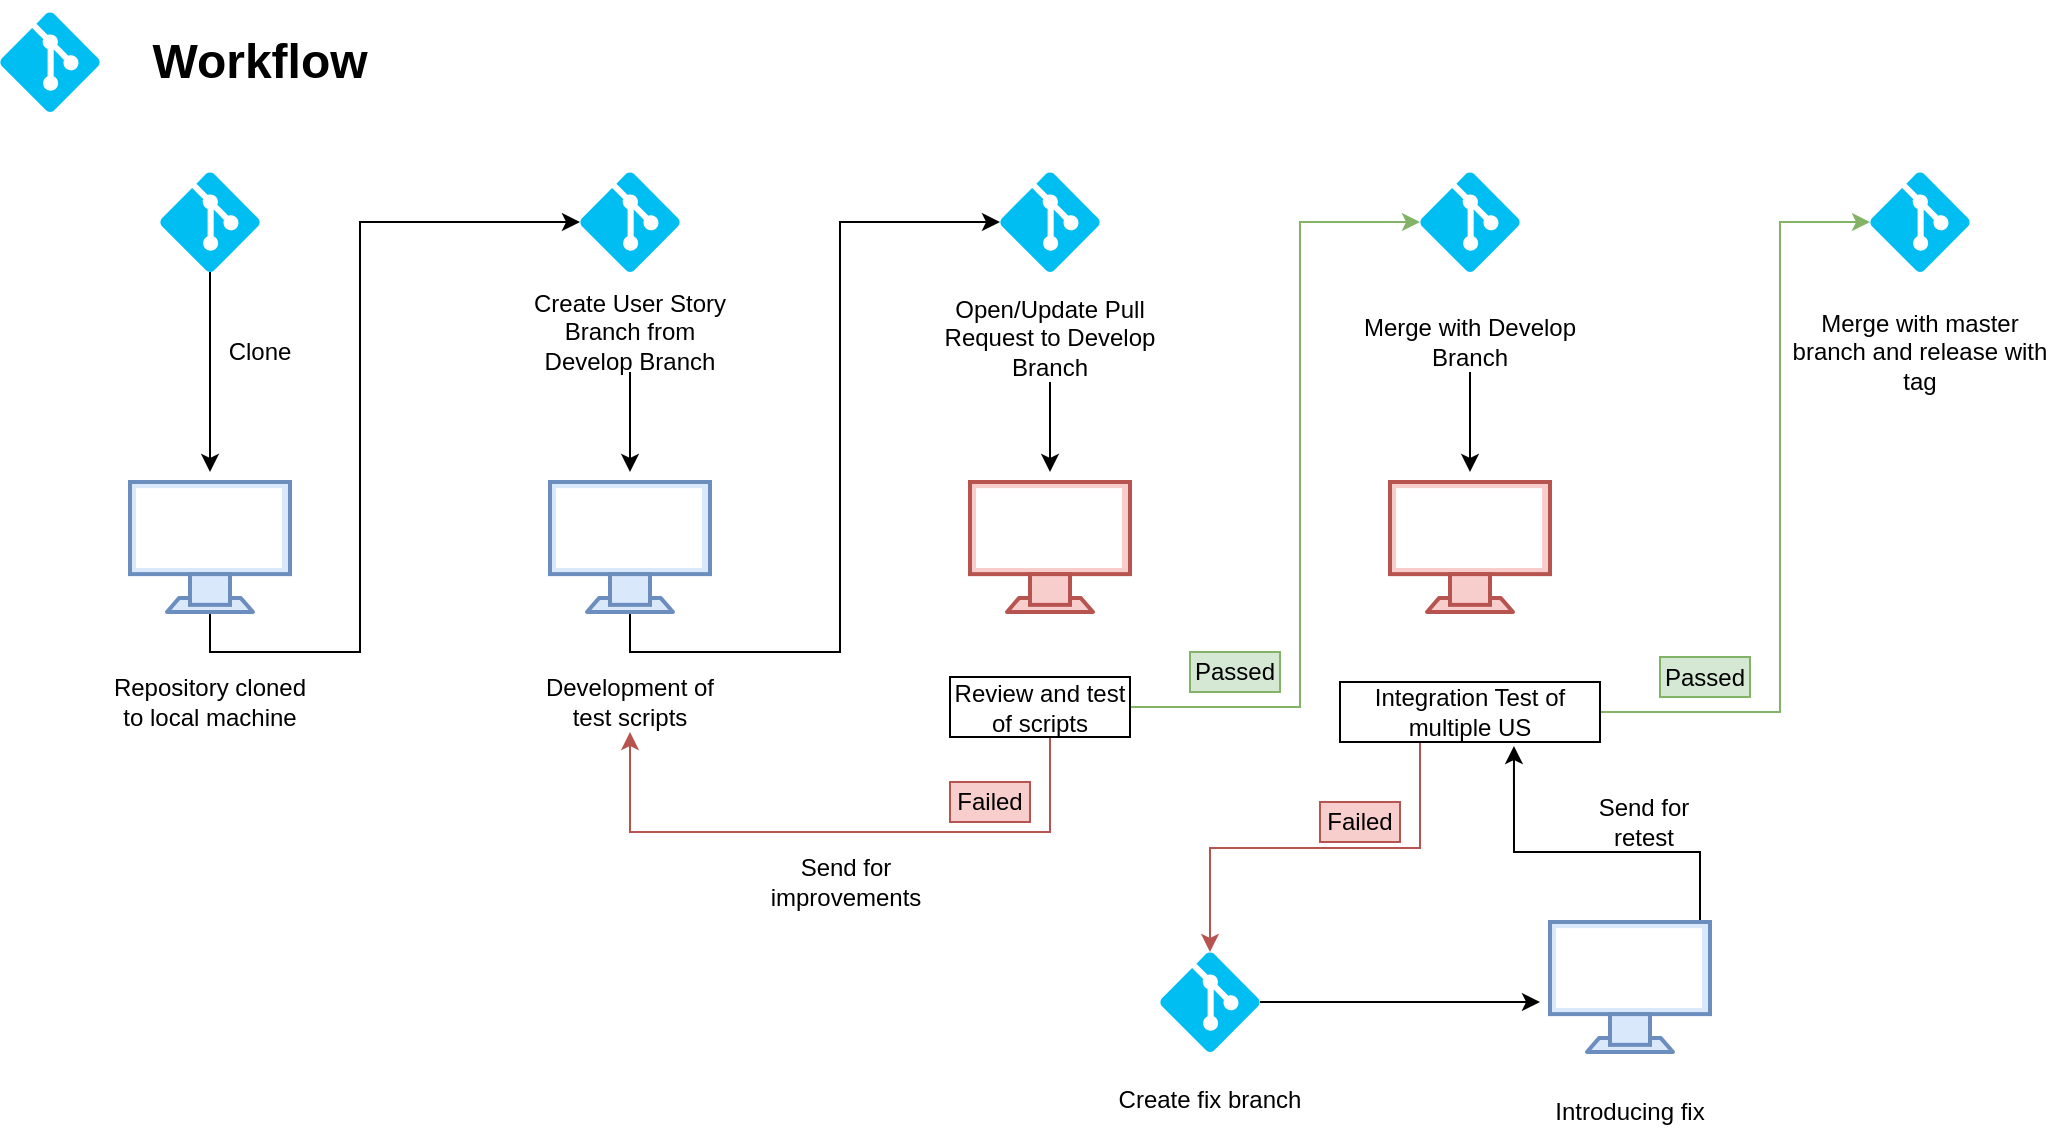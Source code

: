 <mxfile version="10.9.7" type="device"><diagram id="W8uw4-mUbEBuKJqN_2Xp" name="Page-1"><mxGraphModel dx="1426" dy="800" grid="1" gridSize="10" guides="1" tooltips="1" connect="1" arrows="1" fold="1" page="1" pageScale="1" pageWidth="827" pageHeight="1169" math="0" shadow="0"><root><mxCell id="0"/><mxCell id="1" parent="0"/><mxCell id="dO_nwpa4aHaKXENOmG1R-1" value="" style="verticalLabelPosition=bottom;html=1;verticalAlign=top;align=center;strokeColor=none;fillColor=#00BEF2;shape=mxgraph.azure.git_repository;" vertex="1" parent="1"><mxGeometry x="40" y="40" width="50" height="50" as="geometry"/></mxCell><mxCell id="dO_nwpa4aHaKXENOmG1R-2" value="&lt;h1&gt;Workflow&lt;/h1&gt;" style="text;html=1;strokeColor=none;fillColor=none;align=center;verticalAlign=middle;whiteSpace=wrap;rounded=0;" vertex="1" parent="1"><mxGeometry x="80" y="50" width="180" height="30" as="geometry"/></mxCell><mxCell id="dO_nwpa4aHaKXENOmG1R-4" value="" style="verticalLabelPosition=bottom;html=1;verticalAlign=top;align=center;strokeColor=none;fillColor=#00BEF2;shape=mxgraph.azure.git_repository;" vertex="1" parent="1"><mxGeometry x="120" y="120" width="50" height="50" as="geometry"/></mxCell><mxCell id="dO_nwpa4aHaKXENOmG1R-6" value="" style="endArrow=classic;html=1;exitX=0.5;exitY=1;exitDx=0;exitDy=0;exitPerimeter=0;entryX=0.5;entryY=0;entryDx=0;entryDy=0;entryPerimeter=0;" edge="1" parent="1" source="dO_nwpa4aHaKXENOmG1R-4"><mxGeometry width="50" height="50" relative="1" as="geometry"><mxPoint x="40" y="390" as="sourcePoint"/><mxPoint x="145" y="270" as="targetPoint"/></mxGeometry></mxCell><mxCell id="dO_nwpa4aHaKXENOmG1R-13" style="edgeStyle=orthogonalEdgeStyle;rounded=0;orthogonalLoop=1;jettySize=auto;html=1;exitX=0.5;exitY=1;exitDx=0;exitDy=0;exitPerimeter=0;entryX=0;entryY=0.5;entryDx=0;entryDy=0;entryPerimeter=0;" edge="1" parent="1" source="dO_nwpa4aHaKXENOmG1R-7" target="dO_nwpa4aHaKXENOmG1R-12"><mxGeometry relative="1" as="geometry"><Array as="points"><mxPoint x="145" y="360"/><mxPoint x="220" y="360"/><mxPoint x="220" y="145"/></Array></mxGeometry></mxCell><mxCell id="dO_nwpa4aHaKXENOmG1R-7" value="" style="verticalAlign=top;verticalLabelPosition=bottom;labelPosition=center;align=center;html=1;outlineConnect=0;fillColor=#dae8fc;strokeColor=#6c8ebf;gradientDirection=north;strokeWidth=2;shape=mxgraph.networks.monitor;" vertex="1" parent="1"><mxGeometry x="105" y="275" width="80" height="65" as="geometry"/></mxCell><mxCell id="dO_nwpa4aHaKXENOmG1R-9" value="Repository cloned to local machine" style="text;html=1;strokeColor=none;fillColor=none;align=center;verticalAlign=middle;whiteSpace=wrap;rounded=0;" vertex="1" parent="1"><mxGeometry x="95" y="370" width="100" height="30" as="geometry"/></mxCell><mxCell id="dO_nwpa4aHaKXENOmG1R-10" value="Clone" style="text;html=1;strokeColor=none;fillColor=none;align=center;verticalAlign=middle;whiteSpace=wrap;rounded=0;" vertex="1" parent="1"><mxGeometry x="150" y="200" width="40" height="20" as="geometry"/></mxCell><mxCell id="dO_nwpa4aHaKXENOmG1R-12" value="" style="verticalLabelPosition=bottom;html=1;verticalAlign=top;align=center;strokeColor=none;fillColor=#00BEF2;shape=mxgraph.azure.git_repository;" vertex="1" parent="1"><mxGeometry x="330" y="120" width="50" height="50" as="geometry"/></mxCell><mxCell id="dO_nwpa4aHaKXENOmG1R-17" style="edgeStyle=orthogonalEdgeStyle;rounded=0;orthogonalLoop=1;jettySize=auto;html=1;exitX=0.5;exitY=1;exitDx=0;exitDy=0;" edge="1" parent="1" source="dO_nwpa4aHaKXENOmG1R-14"><mxGeometry relative="1" as="geometry"><mxPoint x="355" y="270" as="targetPoint"/></mxGeometry></mxCell><mxCell id="dO_nwpa4aHaKXENOmG1R-14" value="Create User Story Branch from Develop Branch" style="text;html=1;strokeColor=none;fillColor=none;align=center;verticalAlign=middle;whiteSpace=wrap;rounded=0;" vertex="1" parent="1"><mxGeometry x="305" y="180" width="100" height="40" as="geometry"/></mxCell><mxCell id="dO_nwpa4aHaKXENOmG1R-20" style="edgeStyle=orthogonalEdgeStyle;rounded=0;orthogonalLoop=1;jettySize=auto;html=1;exitX=0.5;exitY=1;exitDx=0;exitDy=0;exitPerimeter=0;entryX=0;entryY=0.5;entryDx=0;entryDy=0;entryPerimeter=0;" edge="1" parent="1" source="dO_nwpa4aHaKXENOmG1R-15" target="dO_nwpa4aHaKXENOmG1R-19"><mxGeometry relative="1" as="geometry"><Array as="points"><mxPoint x="355" y="360"/><mxPoint x="460" y="360"/><mxPoint x="460" y="145"/></Array></mxGeometry></mxCell><mxCell id="dO_nwpa4aHaKXENOmG1R-15" value="" style="verticalAlign=top;verticalLabelPosition=bottom;labelPosition=center;align=center;html=1;outlineConnect=0;fillColor=#dae8fc;strokeColor=#6c8ebf;gradientDirection=north;strokeWidth=2;shape=mxgraph.networks.monitor;" vertex="1" parent="1"><mxGeometry x="315" y="275" width="80" height="65" as="geometry"/></mxCell><mxCell id="dO_nwpa4aHaKXENOmG1R-18" value="Development of test scripts" style="text;html=1;strokeColor=none;fillColor=none;align=center;verticalAlign=middle;whiteSpace=wrap;rounded=0;" vertex="1" parent="1"><mxGeometry x="305" y="375" width="100" height="20" as="geometry"/></mxCell><mxCell id="dO_nwpa4aHaKXENOmG1R-19" value="" style="verticalLabelPosition=bottom;html=1;verticalAlign=top;align=center;strokeColor=none;fillColor=#00BEF2;shape=mxgraph.azure.git_repository;" vertex="1" parent="1"><mxGeometry x="540" y="120" width="50" height="50" as="geometry"/></mxCell><mxCell id="dO_nwpa4aHaKXENOmG1R-23" style="edgeStyle=orthogonalEdgeStyle;rounded=0;orthogonalLoop=1;jettySize=auto;html=1;exitX=0.5;exitY=1;exitDx=0;exitDy=0;" edge="1" parent="1" source="dO_nwpa4aHaKXENOmG1R-21"><mxGeometry relative="1" as="geometry"><mxPoint x="565" y="270" as="targetPoint"/></mxGeometry></mxCell><mxCell id="dO_nwpa4aHaKXENOmG1R-21" value="Open/Update Pull Request to Develop Branch" style="text;html=1;strokeColor=none;fillColor=none;align=center;verticalAlign=middle;whiteSpace=wrap;rounded=0;" vertex="1" parent="1"><mxGeometry x="495" y="180" width="140" height="45" as="geometry"/></mxCell><mxCell id="dO_nwpa4aHaKXENOmG1R-22" value="" style="verticalAlign=top;verticalLabelPosition=bottom;labelPosition=center;align=center;html=1;outlineConnect=0;fillColor=#f8cecc;strokeColor=#b85450;gradientDirection=north;strokeWidth=2;shape=mxgraph.networks.monitor;" vertex="1" parent="1"><mxGeometry x="525" y="275" width="80" height="65" as="geometry"/></mxCell><mxCell id="dO_nwpa4aHaKXENOmG1R-25" style="edgeStyle=orthogonalEdgeStyle;rounded=0;orthogonalLoop=1;jettySize=auto;html=1;exitX=0.5;exitY=1;exitDx=0;exitDy=0;fillColor=#f8cecc;strokeColor=#b85450;" edge="1" parent="1" source="dO_nwpa4aHaKXENOmG1R-24"><mxGeometry relative="1" as="geometry"><mxPoint x="355" y="400" as="targetPoint"/><Array as="points"><mxPoint x="565" y="403"/><mxPoint x="565" y="450"/><mxPoint x="355" y="450"/></Array></mxGeometry></mxCell><mxCell id="dO_nwpa4aHaKXENOmG1R-28" style="edgeStyle=orthogonalEdgeStyle;rounded=0;orthogonalLoop=1;jettySize=auto;html=1;exitX=1;exitY=0.5;exitDx=0;exitDy=0;entryX=0;entryY=0.5;entryDx=0;entryDy=0;entryPerimeter=0;fillColor=#d5e8d4;strokeColor=#82b366;targetPerimeterSpacing=4;" edge="1" parent="1" source="dO_nwpa4aHaKXENOmG1R-24" target="dO_nwpa4aHaKXENOmG1R-27"><mxGeometry relative="1" as="geometry"><Array as="points"><mxPoint x="690" y="388"/><mxPoint x="690" y="145"/></Array></mxGeometry></mxCell><mxCell id="dO_nwpa4aHaKXENOmG1R-24" value="Review and test of scripts" style="text;html=1;strokeColor=#000000;fillColor=none;align=center;verticalAlign=middle;whiteSpace=wrap;rounded=0;" vertex="1" parent="1"><mxGeometry x="515" y="372.5" width="90" height="30" as="geometry"/></mxCell><mxCell id="dO_nwpa4aHaKXENOmG1R-26" value="Send for improvements" style="text;html=1;strokeColor=none;fillColor=none;align=center;verticalAlign=middle;whiteSpace=wrap;rounded=0;" vertex="1" parent="1"><mxGeometry x="413" y="460" width="100" height="30" as="geometry"/></mxCell><mxCell id="dO_nwpa4aHaKXENOmG1R-27" value="" style="verticalLabelPosition=bottom;html=1;verticalAlign=top;align=center;strokeColor=none;fillColor=#00BEF2;shape=mxgraph.azure.git_repository;" vertex="1" parent="1"><mxGeometry x="750" y="120" width="50" height="50" as="geometry"/></mxCell><mxCell id="dO_nwpa4aHaKXENOmG1R-29" value="Failed" style="text;html=1;strokeColor=#b85450;fillColor=#f8cecc;align=center;verticalAlign=middle;whiteSpace=wrap;rounded=0;" vertex="1" parent="1"><mxGeometry x="515" y="425" width="40" height="20" as="geometry"/></mxCell><mxCell id="dO_nwpa4aHaKXENOmG1R-30" value="Passed" style="text;html=1;strokeColor=#82b366;fillColor=#d5e8d4;align=center;verticalAlign=middle;whiteSpace=wrap;rounded=0;" vertex="1" parent="1"><mxGeometry x="635" y="360" width="45" height="20" as="geometry"/></mxCell><mxCell id="dO_nwpa4aHaKXENOmG1R-38" style="edgeStyle=orthogonalEdgeStyle;rounded=0;orthogonalLoop=1;jettySize=auto;html=1;targetPerimeterSpacing=4;" edge="1" parent="1" source="dO_nwpa4aHaKXENOmG1R-35"><mxGeometry relative="1" as="geometry"><mxPoint x="775" y="270" as="targetPoint"/></mxGeometry></mxCell><mxCell id="dO_nwpa4aHaKXENOmG1R-35" value="Merge with Develop Branch&lt;br&gt;" style="text;html=1;strokeColor=none;fillColor=none;align=center;verticalAlign=middle;whiteSpace=wrap;rounded=0;" vertex="1" parent="1"><mxGeometry x="720" y="190" width="110" height="30" as="geometry"/></mxCell><mxCell id="dO_nwpa4aHaKXENOmG1R-37" value="" style="verticalAlign=top;verticalLabelPosition=bottom;labelPosition=center;align=center;html=1;outlineConnect=0;fillColor=#f8cecc;strokeColor=#b85450;gradientDirection=north;strokeWidth=2;shape=mxgraph.networks.monitor;" vertex="1" parent="1"><mxGeometry x="735" y="275" width="80" height="65" as="geometry"/></mxCell><mxCell id="dO_nwpa4aHaKXENOmG1R-43" style="edgeStyle=orthogonalEdgeStyle;rounded=0;orthogonalLoop=1;jettySize=auto;html=1;entryX=0;entryY=0.5;entryDx=0;entryDy=0;entryPerimeter=0;targetPerimeterSpacing=4;fillColor=#d5e8d4;strokeColor=#82b366;" edge="1" parent="1" source="dO_nwpa4aHaKXENOmG1R-39" target="dO_nwpa4aHaKXENOmG1R-40"><mxGeometry relative="1" as="geometry"><Array as="points"><mxPoint x="930" y="390"/><mxPoint x="930" y="145"/></Array></mxGeometry></mxCell><mxCell id="dO_nwpa4aHaKXENOmG1R-47" style="edgeStyle=orthogonalEdgeStyle;rounded=0;orthogonalLoop=1;jettySize=auto;html=1;exitX=0.5;exitY=1;exitDx=0;exitDy=0;entryX=0.5;entryY=0;entryDx=0;entryDy=0;entryPerimeter=0;targetPerimeterSpacing=4;fillColor=#f8cecc;strokeColor=#b85450;" edge="1" parent="1" source="dO_nwpa4aHaKXENOmG1R-39" target="dO_nwpa4aHaKXENOmG1R-46"><mxGeometry relative="1" as="geometry"><Array as="points"><mxPoint x="750" y="405"/><mxPoint x="750" y="458"/><mxPoint x="645" y="458"/></Array></mxGeometry></mxCell><mxCell id="dO_nwpa4aHaKXENOmG1R-39" value="Integration Test of multiple US" style="text;html=1;strokeColor=#000000;fillColor=none;align=center;verticalAlign=middle;whiteSpace=wrap;rounded=0;" vertex="1" parent="1"><mxGeometry x="710" y="375" width="130" height="30" as="geometry"/></mxCell><mxCell id="dO_nwpa4aHaKXENOmG1R-40" value="" style="verticalLabelPosition=bottom;html=1;verticalAlign=top;align=center;strokeColor=none;fillColor=#00BEF2;shape=mxgraph.azure.git_repository;" vertex="1" parent="1"><mxGeometry x="975" y="120" width="50" height="50" as="geometry"/></mxCell><mxCell id="dO_nwpa4aHaKXENOmG1R-44" value="Passed" style="text;html=1;strokeColor=#82b366;fillColor=#d5e8d4;align=center;verticalAlign=middle;whiteSpace=wrap;rounded=0;" vertex="1" parent="1"><mxGeometry x="870" y="362.5" width="45" height="20" as="geometry"/></mxCell><mxCell id="dO_nwpa4aHaKXENOmG1R-51" style="edgeStyle=orthogonalEdgeStyle;rounded=0;orthogonalLoop=1;jettySize=auto;html=1;targetPerimeterSpacing=4;" edge="1" parent="1" source="dO_nwpa4aHaKXENOmG1R-46"><mxGeometry relative="1" as="geometry"><mxPoint x="810" y="535" as="targetPoint"/></mxGeometry></mxCell><mxCell id="dO_nwpa4aHaKXENOmG1R-46" value="" style="verticalLabelPosition=bottom;html=1;verticalAlign=top;align=center;strokeColor=none;fillColor=#00BEF2;shape=mxgraph.azure.git_repository;" vertex="1" parent="1"><mxGeometry x="620" y="510" width="50" height="50" as="geometry"/></mxCell><mxCell id="dO_nwpa4aHaKXENOmG1R-48" value="Failed" style="text;html=1;strokeColor=#b85450;fillColor=#f8cecc;align=center;verticalAlign=middle;whiteSpace=wrap;rounded=0;" vertex="1" parent="1"><mxGeometry x="700" y="435" width="40" height="20" as="geometry"/></mxCell><mxCell id="dO_nwpa4aHaKXENOmG1R-49" value="Create&amp;nbsp;fix branch" style="text;html=1;strokeColor=none;fillColor=none;align=center;verticalAlign=middle;whiteSpace=wrap;rounded=0;" vertex="1" parent="1"><mxGeometry x="590" y="574" width="110" height="20" as="geometry"/></mxCell><mxCell id="dO_nwpa4aHaKXENOmG1R-53" style="edgeStyle=orthogonalEdgeStyle;rounded=0;orthogonalLoop=1;jettySize=auto;html=1;entryX=0.669;entryY=1.067;entryDx=0;entryDy=0;entryPerimeter=0;targetPerimeterSpacing=4;" edge="1" parent="1" source="dO_nwpa4aHaKXENOmG1R-50" target="dO_nwpa4aHaKXENOmG1R-39"><mxGeometry relative="1" as="geometry"><Array as="points"><mxPoint x="890" y="460"/><mxPoint x="797" y="460"/></Array></mxGeometry></mxCell><mxCell id="dO_nwpa4aHaKXENOmG1R-50" value="" style="verticalAlign=top;verticalLabelPosition=bottom;labelPosition=center;align=center;html=1;outlineConnect=0;fillColor=#dae8fc;strokeColor=#6c8ebf;gradientDirection=north;strokeWidth=2;shape=mxgraph.networks.monitor;" vertex="1" parent="1"><mxGeometry x="815" y="495" width="80" height="65" as="geometry"/></mxCell><mxCell id="dO_nwpa4aHaKXENOmG1R-52" value="Introducing fix" style="text;html=1;strokeColor=none;fillColor=none;align=center;verticalAlign=middle;whiteSpace=wrap;rounded=0;" vertex="1" parent="1"><mxGeometry x="805" y="580" width="100" height="20" as="geometry"/></mxCell><mxCell id="dO_nwpa4aHaKXENOmG1R-54" value="Send for retest" style="text;html=1;strokeColor=none;fillColor=none;align=center;verticalAlign=middle;whiteSpace=wrap;rounded=0;" vertex="1" parent="1"><mxGeometry x="827" y="430" width="70" height="30" as="geometry"/></mxCell><mxCell id="dO_nwpa4aHaKXENOmG1R-55" value="Merge with master branch and release with tag" style="text;html=1;strokeColor=none;fillColor=none;align=center;verticalAlign=middle;whiteSpace=wrap;rounded=0;" vertex="1" parent="1"><mxGeometry x="930" y="180" width="140" height="60" as="geometry"/></mxCell></root></mxGraphModel></diagram></mxfile>